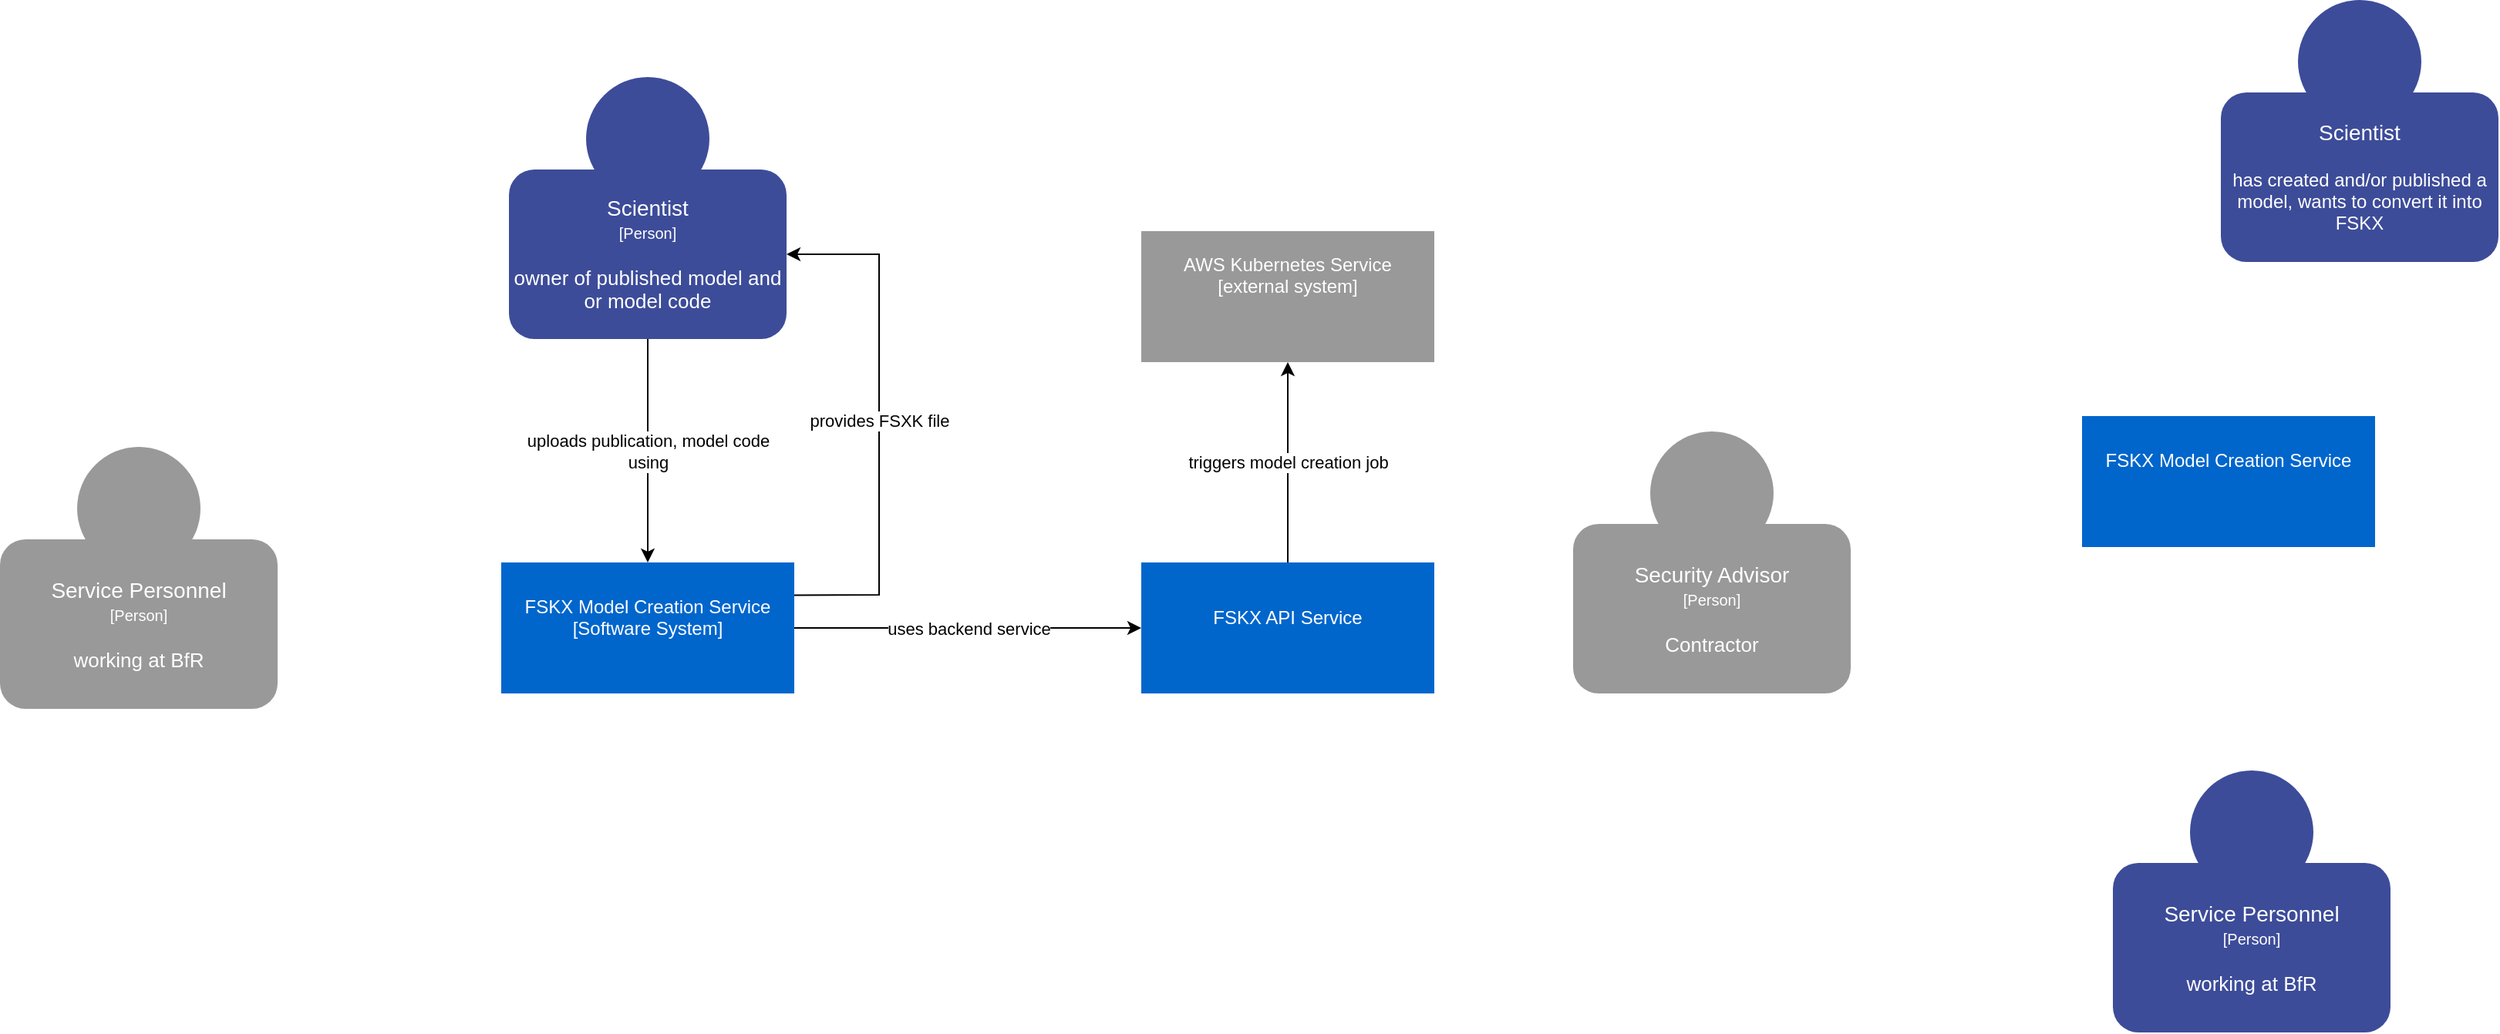 <mxfile version="24.6.3" type="github" pages="4">
  <diagram name="System Context" id="a2gW2ukG-RVeUHNg27eI">
    <mxGraphModel dx="2393" dy="679" grid="1" gridSize="10" guides="1" tooltips="1" connect="1" arrows="1" fold="1" page="1" pageScale="1" pageWidth="1100" pageHeight="850" math="0" shadow="0">
      <root>
        <mxCell id="0" />
        <mxCell id="1" parent="0" />
        <mxCell id="h4YwKP3WCVKz_5QJWk84-1" value="&lt;font color=&quot;#ffffff&quot;&gt;FSKX Model Creation Service&lt;/font&gt;&lt;div&gt;&lt;font color=&quot;#ffffff&quot;&gt;[Software System]&lt;/font&gt;&lt;/div&gt;&lt;div&gt;&lt;font color=&quot;#ffffff&quot;&gt;&lt;br&gt;&lt;/font&gt;&lt;/div&gt;" style="rounded=0;whiteSpace=wrap;html=1;strokeColor=none;fillColor=#0066CC;" vertex="1" parent="1">
          <mxGeometry x="105" y="405" width="190" height="85" as="geometry" />
        </mxCell>
        <mxCell id="h4YwKP3WCVKz_5QJWk84-3" value="" style="group" vertex="1" connectable="0" parent="1">
          <mxGeometry x="130" y="90" width="140" height="170" as="geometry" />
        </mxCell>
        <mxCell id="h4YwKP3WCVKz_5QJWk84-4" value="&lt;font color=&quot;#ffffff&quot;&gt;&lt;span style=&quot;font-size: 14px;&quot;&gt;Scientist&lt;/span&gt;&lt;/font&gt;&lt;div style=&quot;&quot;&gt;&lt;font style=&quot;font-size: 10px;&quot; color=&quot;#ffffff&quot;&gt;&lt;span style=&quot;&quot;&gt;[Person]&lt;br&gt;&lt;/span&gt;&lt;/font&gt;&lt;div style=&quot;&quot;&gt;&lt;font style=&quot;&quot; color=&quot;#ffffff&quot;&gt;&lt;br&gt;&lt;font style=&quot;font-size: 13px;&quot;&gt;owner of published model and or model code&lt;/font&gt;&lt;/font&gt;&lt;/div&gt;&lt;/div&gt;" style="rounded=1;whiteSpace=wrap;html=1;fillColor=#3D4C99;strokeColor=none;" vertex="1" parent="h4YwKP3WCVKz_5QJWk84-3">
          <mxGeometry x="-20" y="60" width="180" height="110" as="geometry" />
        </mxCell>
        <mxCell id="h4YwKP3WCVKz_5QJWk84-5" value="" style="ellipse;whiteSpace=wrap;html=1;aspect=fixed;fillColor=#3D4C99;strokeColor=none;" vertex="1" parent="h4YwKP3WCVKz_5QJWk84-3">
          <mxGeometry x="30" width="80" height="80" as="geometry" />
        </mxCell>
        <mxCell id="h4YwKP3WCVKz_5QJWk84-6" value="" style="group" vertex="1" connectable="0" parent="1">
          <mxGeometry x="1240" y="40" width="140" height="170" as="geometry" />
        </mxCell>
        <mxCell id="h4YwKP3WCVKz_5QJWk84-7" value="&lt;font color=&quot;#ffffff&quot;&gt;&lt;span style=&quot;font-size: 14px;&quot;&gt;Scientist&lt;/span&gt;&lt;/font&gt;&lt;br&gt;&lt;div&gt;&lt;font color=&quot;#ffffff&quot;&gt;&lt;br&gt;has created and/or published a model, wants to convert it into FSKX&lt;/font&gt;&lt;/div&gt;" style="rounded=1;whiteSpace=wrap;html=1;fillColor=#3D4C99;strokeColor=none;" vertex="1" parent="h4YwKP3WCVKz_5QJWk84-6">
          <mxGeometry x="-20" y="60" width="180" height="110" as="geometry" />
        </mxCell>
        <mxCell id="h4YwKP3WCVKz_5QJWk84-8" value="" style="ellipse;whiteSpace=wrap;html=1;aspect=fixed;fillColor=#3D4C99;strokeColor=none;" vertex="1" parent="h4YwKP3WCVKz_5QJWk84-6">
          <mxGeometry x="30" width="80" height="80" as="geometry" />
        </mxCell>
        <mxCell id="h4YwKP3WCVKz_5QJWk84-9" value="" style="endArrow=classic;html=1;rounded=0;exitX=0.5;exitY=1;exitDx=0;exitDy=0;entryX=0.5;entryY=0;entryDx=0;entryDy=0;" edge="1" parent="1" source="h4YwKP3WCVKz_5QJWk84-4" target="h4YwKP3WCVKz_5QJWk84-1">
          <mxGeometry relative="1" as="geometry">
            <mxPoint x="620" y="320" as="sourcePoint" />
            <mxPoint x="200" y="390" as="targetPoint" />
          </mxGeometry>
        </mxCell>
        <mxCell id="h4YwKP3WCVKz_5QJWk84-10" value="uploads publication, model code&lt;div&gt;using&lt;/div&gt;" style="edgeLabel;resizable=0;html=1;;align=center;verticalAlign=middle;" connectable="0" vertex="1" parent="h4YwKP3WCVKz_5QJWk84-9">
          <mxGeometry relative="1" as="geometry" />
        </mxCell>
        <mxCell id="h4YwKP3WCVKz_5QJWk84-14" value="" style="group;fillColor=default;" vertex="1" connectable="0" parent="1">
          <mxGeometry x="-200" y="330" width="140" height="170" as="geometry" />
        </mxCell>
        <mxCell id="h4YwKP3WCVKz_5QJWk84-15" value="&lt;font color=&quot;#ffffff&quot;&gt;&lt;span style=&quot;font-size: 14px;&quot;&gt;Service Personnel&lt;/span&gt;&lt;/font&gt;&lt;div style=&quot;&quot;&gt;&lt;font style=&quot;font-size: 10px;&quot; color=&quot;#ffffff&quot;&gt;&lt;span style=&quot;&quot;&gt;[Person]&lt;br&gt;&lt;/span&gt;&lt;/font&gt;&lt;div style=&quot;&quot;&gt;&lt;font style=&quot;&quot; color=&quot;#ffffff&quot;&gt;&lt;br&gt;&lt;font style=&quot;font-size: 13px;&quot;&gt;working at BfR&lt;/font&gt;&lt;/font&gt;&lt;/div&gt;&lt;/div&gt;" style="rounded=1;whiteSpace=wrap;html=1;fillColor=#999999;strokeColor=none;" vertex="1" parent="h4YwKP3WCVKz_5QJWk84-14">
          <mxGeometry x="-20" y="60" width="180" height="110" as="geometry" />
        </mxCell>
        <mxCell id="h4YwKP3WCVKz_5QJWk84-16" value="" style="ellipse;whiteSpace=wrap;html=1;aspect=fixed;fillColor=#999999;strokeColor=none;" vertex="1" parent="h4YwKP3WCVKz_5QJWk84-14">
          <mxGeometry x="30" width="80" height="80" as="geometry" />
        </mxCell>
        <mxCell id="h4YwKP3WCVKz_5QJWk84-17" value="" style="group;fillColor=default;" vertex="1" connectable="0" parent="1">
          <mxGeometry x="820" y="320" width="140" height="170" as="geometry" />
        </mxCell>
        <mxCell id="h4YwKP3WCVKz_5QJWk84-18" value="&lt;div style=&quot;&quot;&gt;&lt;font style=&quot;&quot; color=&quot;#ffffff&quot;&gt;&lt;span style=&quot;font-size: 14px;&quot;&gt;Security Advisor&lt;/span&gt;&lt;/font&gt;&lt;/div&gt;&lt;div style=&quot;&quot;&gt;&lt;font style=&quot;&quot; color=&quot;#ffffff&quot;&gt;&lt;span style=&quot;font-size: 10px;&quot;&gt;[Person]&lt;/span&gt;&lt;br&gt;&lt;/font&gt;&lt;div style=&quot;&quot;&gt;&lt;font style=&quot;&quot; color=&quot;#ffffff&quot;&gt;&lt;br&gt;&lt;font style=&quot;font-size: 13px;&quot;&gt;Contractor&lt;/font&gt;&lt;/font&gt;&lt;/div&gt;&lt;/div&gt;" style="rounded=1;whiteSpace=wrap;html=1;fillColor=#999999;strokeColor=none;" vertex="1" parent="h4YwKP3WCVKz_5QJWk84-17">
          <mxGeometry x="-20" y="60" width="180" height="110" as="geometry" />
        </mxCell>
        <mxCell id="h4YwKP3WCVKz_5QJWk84-19" value="" style="ellipse;whiteSpace=wrap;html=1;aspect=fixed;fillColor=#999999;strokeColor=none;" vertex="1" parent="h4YwKP3WCVKz_5QJWk84-17">
          <mxGeometry x="30" width="80" height="80" as="geometry" />
        </mxCell>
        <mxCell id="h4YwKP3WCVKz_5QJWk84-20" value="" style="group;fillColor=default;" vertex="1" connectable="0" parent="1">
          <mxGeometry x="1170" y="540" width="140" height="170" as="geometry" />
        </mxCell>
        <mxCell id="h4YwKP3WCVKz_5QJWk84-21" value="&lt;font color=&quot;#ffffff&quot;&gt;&lt;span style=&quot;font-size: 14px;&quot;&gt;Service Personnel&lt;/span&gt;&lt;/font&gt;&lt;div style=&quot;&quot;&gt;&lt;font style=&quot;font-size: 10px;&quot; color=&quot;#ffffff&quot;&gt;&lt;span style=&quot;&quot;&gt;[Person]&lt;br&gt;&lt;/span&gt;&lt;/font&gt;&lt;div style=&quot;&quot;&gt;&lt;font style=&quot;&quot; color=&quot;#ffffff&quot;&gt;&lt;br&gt;&lt;font style=&quot;font-size: 13px;&quot;&gt;working at BfR&lt;/font&gt;&lt;/font&gt;&lt;/div&gt;&lt;/div&gt;" style="rounded=1;whiteSpace=wrap;html=1;fillColor=#3D4C99;strokeColor=none;" vertex="1" parent="h4YwKP3WCVKz_5QJWk84-20">
          <mxGeometry x="-20" y="60" width="180" height="110" as="geometry" />
        </mxCell>
        <mxCell id="h4YwKP3WCVKz_5QJWk84-22" value="" style="ellipse;whiteSpace=wrap;html=1;aspect=fixed;fillColor=#3D4C99;strokeColor=none;" vertex="1" parent="h4YwKP3WCVKz_5QJWk84-20">
          <mxGeometry x="30" width="80" height="80" as="geometry" />
        </mxCell>
        <mxCell id="h4YwKP3WCVKz_5QJWk84-23" value="&lt;font color=&quot;#ffffff&quot;&gt;FSKX Model Creation Service&lt;/font&gt;&lt;div&gt;&lt;font color=&quot;#ffffff&quot;&gt;&lt;br&gt;&lt;/font&gt;&lt;/div&gt;&lt;div&gt;&lt;font color=&quot;#ffffff&quot;&gt;&lt;br&gt;&lt;/font&gt;&lt;/div&gt;" style="rounded=0;whiteSpace=wrap;html=1;strokeColor=none;fillColor=#0066CC;" vertex="1" parent="1">
          <mxGeometry x="1130" y="310" width="190" height="85" as="geometry" />
        </mxCell>
        <mxCell id="h4YwKP3WCVKz_5QJWk84-24" value="&lt;div&gt;&lt;font color=&quot;#ffffff&quot;&gt;AWS Kubernetes Service&lt;/font&gt;&lt;/div&gt;&lt;div&gt;&lt;font color=&quot;#ffffff&quot;&gt;[external system]&lt;/font&gt;&lt;/div&gt;&lt;div&gt;&lt;font color=&quot;#ffffff&quot;&gt;&lt;br&gt;&lt;/font&gt;&lt;/div&gt;&lt;div&gt;&lt;br&gt;&lt;/div&gt;" style="rounded=0;whiteSpace=wrap;html=1;strokeColor=none;fillColor=#999999;" vertex="1" parent="1">
          <mxGeometry x="520" y="190" width="190" height="85" as="geometry" />
        </mxCell>
        <mxCell id="h4YwKP3WCVKz_5QJWk84-25" value="&lt;div&gt;&lt;font color=&quot;#ffffff&quot;&gt;FSKX API Service&lt;/font&gt;&lt;/div&gt;&lt;div&gt;&lt;font color=&quot;#ffffff&quot;&gt;&lt;br&gt;&lt;/font&gt;&lt;/div&gt;" style="rounded=0;whiteSpace=wrap;html=1;strokeColor=none;fillColor=#0066CC;" vertex="1" parent="1">
          <mxGeometry x="520" y="405" width="190" height="85" as="geometry" />
        </mxCell>
        <mxCell id="h4YwKP3WCVKz_5QJWk84-26" value="" style="endArrow=classic;html=1;rounded=0;exitX=1;exitY=0.5;exitDx=0;exitDy=0;entryX=0;entryY=0.5;entryDx=0;entryDy=0;" edge="1" parent="1" source="h4YwKP3WCVKz_5QJWk84-1" target="h4YwKP3WCVKz_5QJWk84-25">
          <mxGeometry relative="1" as="geometry">
            <mxPoint x="210" y="270" as="sourcePoint" />
            <mxPoint x="210" y="420" as="targetPoint" />
          </mxGeometry>
        </mxCell>
        <mxCell id="h4YwKP3WCVKz_5QJWk84-27" value="uses backend service" style="edgeLabel;resizable=0;html=1;;align=center;verticalAlign=middle;" connectable="0" vertex="1" parent="h4YwKP3WCVKz_5QJWk84-26">
          <mxGeometry relative="1" as="geometry" />
        </mxCell>
        <mxCell id="h4YwKP3WCVKz_5QJWk84-31" value="" style="endArrow=classic;html=1;rounded=0;exitX=0.5;exitY=0;exitDx=0;exitDy=0;entryX=0.5;entryY=1;entryDx=0;entryDy=0;" edge="1" parent="1" source="h4YwKP3WCVKz_5QJWk84-25" target="h4YwKP3WCVKz_5QJWk84-24">
          <mxGeometry relative="1" as="geometry">
            <mxPoint x="305" y="463" as="sourcePoint" />
            <mxPoint x="530" y="463" as="targetPoint" />
          </mxGeometry>
        </mxCell>
        <mxCell id="h4YwKP3WCVKz_5QJWk84-32" value="triggers model creation job" style="edgeLabel;resizable=0;html=1;;align=center;verticalAlign=middle;" connectable="0" vertex="1" parent="h4YwKP3WCVKz_5QJWk84-31">
          <mxGeometry relative="1" as="geometry" />
        </mxCell>
        <mxCell id="h4YwKP3WCVKz_5QJWk84-33" value="" style="endArrow=classic;html=1;rounded=0;entryX=1;entryY=0.5;entryDx=0;entryDy=0;exitX=1;exitY=0.25;exitDx=0;exitDy=0;" edge="1" parent="1" source="h4YwKP3WCVKz_5QJWk84-1" target="h4YwKP3WCVKz_5QJWk84-4">
          <mxGeometry relative="1" as="geometry">
            <mxPoint x="300" y="430" as="sourcePoint" />
            <mxPoint x="315" y="210" as="targetPoint" />
            <Array as="points">
              <mxPoint x="350" y="426" />
              <mxPoint x="350" y="205" />
            </Array>
          </mxGeometry>
        </mxCell>
        <mxCell id="h4YwKP3WCVKz_5QJWk84-34" value="provides FSXK file" style="edgeLabel;resizable=0;html=1;;align=center;verticalAlign=middle;" connectable="0" vertex="1" parent="h4YwKP3WCVKz_5QJWk84-33">
          <mxGeometry relative="1" as="geometry" />
        </mxCell>
      </root>
    </mxGraphModel>
  </diagram>
  <diagram id="vMZNAIsnmDH3cPV2xLdA" name="Container diagram">
    <mxGraphModel dx="2651" dy="815" grid="1" gridSize="10" guides="1" tooltips="1" connect="1" arrows="1" fold="1" page="1" pageScale="1" pageWidth="1100" pageHeight="850" math="0" shadow="0">
      <root>
        <mxCell id="0" />
        <mxCell id="1" parent="0" />
        <mxCell id="cR7ftdfKmcCI9DrmznUu-2" value="" style="group" parent="1" vertex="1" connectable="0">
          <mxGeometry x="-630" y="450" width="140" height="170" as="geometry" />
        </mxCell>
        <mxCell id="cR7ftdfKmcCI9DrmznUu-3" value="&lt;font color=&quot;#ffffff&quot;&gt;&lt;span style=&quot;font-size: 14px;&quot;&gt;Scientist&lt;/span&gt;&lt;/font&gt;&lt;div style=&quot;&quot;&gt;&lt;font style=&quot;font-size: 10px;&quot; color=&quot;#ffffff&quot;&gt;&lt;span style=&quot;&quot;&gt;[Person]&lt;br&gt;&lt;/span&gt;&lt;/font&gt;&lt;div style=&quot;&quot;&gt;&lt;font style=&quot;&quot; color=&quot;#ffffff&quot;&gt;&lt;br&gt;&lt;font style=&quot;font-size: 13px;&quot;&gt;owner of published model and or model code&lt;/font&gt;&lt;/font&gt;&lt;/div&gt;&lt;/div&gt;" style="rounded=1;whiteSpace=wrap;html=1;fillColor=#3D4C99;strokeColor=none;" parent="cR7ftdfKmcCI9DrmznUu-2" vertex="1">
          <mxGeometry x="-20" y="60" width="180" height="110" as="geometry" />
        </mxCell>
        <mxCell id="cR7ftdfKmcCI9DrmznUu-4" value="" style="ellipse;whiteSpace=wrap;html=1;aspect=fixed;fillColor=#3D4C99;strokeColor=none;" parent="cR7ftdfKmcCI9DrmznUu-2" vertex="1">
          <mxGeometry x="30" width="80" height="80" as="geometry" />
        </mxCell>
        <mxCell id="s6fYl55m7eJmiOqbKLA9-4" style="edgeStyle=orthogonalEdgeStyle;rounded=0;orthogonalLoop=1;jettySize=auto;html=1;exitX=0.5;exitY=1;exitDx=0;exitDy=0;" parent="cR7ftdfKmcCI9DrmznUu-2" source="cR7ftdfKmcCI9DrmznUu-4" target="cR7ftdfKmcCI9DrmznUu-4" edge="1">
          <mxGeometry relative="1" as="geometry" />
        </mxCell>
        <mxCell id="cR7ftdfKmcCI9DrmznUu-5" value="" style="group" parent="1" vertex="1" connectable="0">
          <mxGeometry x="1240" y="40" width="140" height="170" as="geometry" />
        </mxCell>
        <mxCell id="cR7ftdfKmcCI9DrmznUu-6" value="&lt;font color=&quot;#ffffff&quot;&gt;&lt;span style=&quot;font-size: 14px;&quot;&gt;Scientist&lt;/span&gt;&lt;/font&gt;&lt;br&gt;&lt;div&gt;&lt;font color=&quot;#ffffff&quot;&gt;&lt;br&gt;has created and/or published a model, wants to convert it into FSKX&lt;/font&gt;&lt;/div&gt;" style="rounded=1;whiteSpace=wrap;html=1;fillColor=#3D4C99;strokeColor=none;" parent="cR7ftdfKmcCI9DrmznUu-5" vertex="1">
          <mxGeometry x="-20" y="60" width="180" height="110" as="geometry" />
        </mxCell>
        <mxCell id="cR7ftdfKmcCI9DrmznUu-7" value="" style="ellipse;whiteSpace=wrap;html=1;aspect=fixed;fillColor=#3D4C99;strokeColor=none;" parent="cR7ftdfKmcCI9DrmznUu-5" vertex="1">
          <mxGeometry x="30" width="80" height="80" as="geometry" />
        </mxCell>
        <mxCell id="cR7ftdfKmcCI9DrmznUu-8" value="" style="endArrow=classic;html=1;rounded=0;exitX=0.5;exitY=1;exitDx=0;exitDy=0;entryX=0;entryY=0.75;entryDx=0;entryDy=0;" parent="1" source="cR7ftdfKmcCI9DrmznUu-3" target="cR7ftdfKmcCI9DrmznUu-1" edge="1">
          <mxGeometry relative="1" as="geometry">
            <mxPoint x="620" y="320" as="sourcePoint" />
            <mxPoint x="200" y="390" as="targetPoint" />
          </mxGeometry>
        </mxCell>
        <mxCell id="cR7ftdfKmcCI9DrmznUu-9" value="uploads publication, model code&lt;div&gt;using&lt;/div&gt;" style="edgeLabel;resizable=0;html=1;;align=center;verticalAlign=middle;" parent="cR7ftdfKmcCI9DrmznUu-8" connectable="0" vertex="1">
          <mxGeometry relative="1" as="geometry" />
        </mxCell>
        <mxCell id="cR7ftdfKmcCI9DrmznUu-10" value="" style="group;fillColor=default;" parent="1" vertex="1" connectable="0">
          <mxGeometry x="880" y="110" width="140" height="170" as="geometry" />
        </mxCell>
        <mxCell id="cR7ftdfKmcCI9DrmznUu-11" value="&lt;font color=&quot;#ffffff&quot;&gt;&lt;span style=&quot;font-size: 14px;&quot;&gt;Service Personnel&lt;/span&gt;&lt;/font&gt;&lt;div style=&quot;&quot;&gt;&lt;font style=&quot;font-size: 10px;&quot; color=&quot;#ffffff&quot;&gt;&lt;span style=&quot;&quot;&gt;[Person]&lt;br&gt;&lt;/span&gt;&lt;/font&gt;&lt;div style=&quot;&quot;&gt;&lt;font style=&quot;&quot; color=&quot;#ffffff&quot;&gt;&lt;br&gt;&lt;font style=&quot;font-size: 13px;&quot;&gt;working at BfR&lt;/font&gt;&lt;/font&gt;&lt;/div&gt;&lt;/div&gt;" style="rounded=1;whiteSpace=wrap;html=1;fillColor=#999999;strokeColor=none;" parent="cR7ftdfKmcCI9DrmznUu-10" vertex="1">
          <mxGeometry x="-20" y="60" width="180" height="110" as="geometry" />
        </mxCell>
        <mxCell id="cR7ftdfKmcCI9DrmznUu-12" value="" style="ellipse;whiteSpace=wrap;html=1;aspect=fixed;fillColor=#999999;strokeColor=none;" parent="cR7ftdfKmcCI9DrmznUu-10" vertex="1">
          <mxGeometry x="30" width="80" height="80" as="geometry" />
        </mxCell>
        <mxCell id="cR7ftdfKmcCI9DrmznUu-13" value="" style="group;fillColor=default;" parent="1" vertex="1" connectable="0">
          <mxGeometry x="1350" y="850" width="140" height="170" as="geometry" />
        </mxCell>
        <mxCell id="cR7ftdfKmcCI9DrmznUu-14" value="&lt;div style=&quot;&quot;&gt;&lt;font style=&quot;&quot; color=&quot;#ffffff&quot;&gt;&lt;span style=&quot;font-size: 14px;&quot;&gt;Security Advisor&lt;/span&gt;&lt;/font&gt;&lt;/div&gt;&lt;div style=&quot;&quot;&gt;&lt;font style=&quot;&quot; color=&quot;#ffffff&quot;&gt;&lt;span style=&quot;font-size: 10px;&quot;&gt;[Person]&lt;/span&gt;&lt;br&gt;&lt;/font&gt;&lt;div style=&quot;&quot;&gt;&lt;font style=&quot;&quot; color=&quot;#ffffff&quot;&gt;&lt;br&gt;&lt;font style=&quot;font-size: 13px;&quot;&gt;Contractor&lt;/font&gt;&lt;/font&gt;&lt;/div&gt;&lt;/div&gt;" style="rounded=1;whiteSpace=wrap;html=1;fillColor=#999999;strokeColor=none;" parent="cR7ftdfKmcCI9DrmznUu-13" vertex="1">
          <mxGeometry x="-20" y="60" width="180" height="110" as="geometry" />
        </mxCell>
        <mxCell id="cR7ftdfKmcCI9DrmznUu-15" value="" style="ellipse;whiteSpace=wrap;html=1;aspect=fixed;fillColor=#999999;strokeColor=none;" parent="cR7ftdfKmcCI9DrmznUu-13" vertex="1">
          <mxGeometry x="30" width="80" height="80" as="geometry" />
        </mxCell>
        <mxCell id="cR7ftdfKmcCI9DrmznUu-16" value="" style="group;fillColor=default;" parent="1" vertex="1" connectable="0">
          <mxGeometry x="1350" y="610" width="140" height="170" as="geometry" />
        </mxCell>
        <mxCell id="cR7ftdfKmcCI9DrmznUu-17" value="&lt;font color=&quot;#ffffff&quot;&gt;&lt;span style=&quot;font-size: 14px;&quot;&gt;Service Personnel&lt;/span&gt;&lt;/font&gt;&lt;div style=&quot;&quot;&gt;&lt;font style=&quot;font-size: 10px;&quot; color=&quot;#ffffff&quot;&gt;&lt;span style=&quot;&quot;&gt;[Person]&lt;br&gt;&lt;/span&gt;&lt;/font&gt;&lt;div style=&quot;&quot;&gt;&lt;font style=&quot;&quot; color=&quot;#ffffff&quot;&gt;&lt;br&gt;&lt;font style=&quot;font-size: 13px;&quot;&gt;working at BfR&lt;/font&gt;&lt;/font&gt;&lt;/div&gt;&lt;/div&gt;" style="rounded=1;whiteSpace=wrap;html=1;fillColor=#3D4C99;strokeColor=none;" parent="cR7ftdfKmcCI9DrmznUu-16" vertex="1">
          <mxGeometry x="-20" y="60" width="180" height="110" as="geometry" />
        </mxCell>
        <mxCell id="cR7ftdfKmcCI9DrmznUu-18" value="" style="ellipse;whiteSpace=wrap;html=1;aspect=fixed;fillColor=#3D4C99;strokeColor=none;" parent="cR7ftdfKmcCI9DrmznUu-16" vertex="1">
          <mxGeometry x="30" width="80" height="80" as="geometry" />
        </mxCell>
        <mxCell id="cR7ftdfKmcCI9DrmznUu-19" value="&lt;font color=&quot;#ffffff&quot;&gt;FSKX Model Creation Service&lt;/font&gt;&lt;div&gt;&lt;font color=&quot;#ffffff&quot;&gt;&lt;br&gt;&lt;/font&gt;&lt;/div&gt;&lt;div&gt;&lt;font color=&quot;#ffffff&quot;&gt;&lt;br&gt;&lt;/font&gt;&lt;/div&gt;" style="rounded=0;whiteSpace=wrap;html=1;strokeColor=none;fillColor=#0066CC;" parent="1" vertex="1">
          <mxGeometry x="1325" y="330" width="190" height="85" as="geometry" />
        </mxCell>
        <mxCell id="cR7ftdfKmcCI9DrmznUu-20" value="&lt;div&gt;&lt;font color=&quot;#ffffff&quot;&gt;AWS Kubernetes Service&lt;/font&gt;&lt;/div&gt;&lt;div&gt;&lt;font color=&quot;#ffffff&quot;&gt;[external system]&lt;/font&gt;&lt;/div&gt;&lt;div&gt;&lt;font color=&quot;#ffffff&quot;&gt;&lt;br&gt;&lt;/font&gt;&lt;/div&gt;&lt;div&gt;&lt;br&gt;&lt;/div&gt;" style="rounded=0;whiteSpace=wrap;html=1;strokeColor=none;fillColor=#999999;" parent="1" vertex="1">
          <mxGeometry x="140" y="940" width="190" height="85" as="geometry" />
        </mxCell>
        <mxCell id="cR7ftdfKmcCI9DrmznUu-28" value="FSKX Model Creation Service&lt;div&gt;[Software System]&lt;/div&gt;" style="swimlane;whiteSpace=wrap;html=1;startSize=30;dashed=1;dashPattern=8 8;" parent="1" vertex="1">
          <mxGeometry x="-160" y="350" width="1450" height="550" as="geometry" />
        </mxCell>
        <mxCell id="cR7ftdfKmcCI9DrmznUu-1" value="&lt;font color=&quot;#ffffff&quot;&gt;FSKX Model Creation Project&lt;/font&gt;&lt;div style=&quot;&quot;&gt;&lt;font style=&quot;font-size: 10px;&quot; color=&quot;#ffffff&quot;&gt;[Container: FLASK and Django]&lt;/font&gt;&lt;/div&gt;&lt;div style=&quot;font-size: 11px;&quot;&gt;&lt;font style=&quot;font-size: 11px;&quot; color=&quot;#ffffff&quot;&gt;&lt;br&gt;&lt;/font&gt;&lt;/div&gt;&lt;div&gt;&lt;font color=&quot;#ffffff&quot;&gt;delivers the apps, handles events between them, accesses databases, provides API&#39;s&lt;/font&gt;&lt;/div&gt;&lt;div&gt;&lt;font color=&quot;#ffffff&quot;&gt;&lt;br&gt;&lt;/font&gt;&lt;/div&gt;" style="rounded=0;whiteSpace=wrap;html=1;strokeColor=none;fillColor=#0066CC;" parent="cR7ftdfKmcCI9DrmznUu-28" vertex="1">
          <mxGeometry x="20" y="70" width="220" height="115" as="geometry" />
        </mxCell>
        <mxCell id="cR7ftdfKmcCI9DrmznUu-21" value="&lt;div&gt;&lt;font color=&quot;#ffffff&quot;&gt;Metadata Extraction&lt;/font&gt;&lt;div&gt;&lt;font style=&quot;font-size: 10px;&quot; color=&quot;#ffffff&quot;&gt;[Container: JavaScript and Next.js]&lt;/font&gt;&lt;/div&gt;&lt;div style=&quot;font-size: 11px;&quot;&gt;&lt;font color=&quot;#ffffff&quot;&gt;&lt;br&gt;&lt;/font&gt;&lt;/div&gt;&lt;div&gt;&lt;font color=&quot;#ffffff&quot;&gt;provides UI to upload publication and download Metadata.json&lt;/font&gt;&lt;/div&gt;&lt;/div&gt;" style="rounded=0;whiteSpace=wrap;html=1;strokeColor=none;fillColor=#0066CC;" parent="cR7ftdfKmcCI9DrmznUu-28" vertex="1">
          <mxGeometry x="350" y="72.5" width="220" height="110" as="geometry" />
        </mxCell>
        <mxCell id="s6fYl55m7eJmiOqbKLA9-3" value="&lt;div&gt;&lt;font color=&quot;#ffffff&quot;&gt;FSKX API Service&lt;/font&gt;&lt;div&gt;&lt;font style=&quot;font-size: 10px;&quot; color=&quot;#ffffff&quot;&gt;[Container: FLASK and Django]&lt;/font&gt;&lt;/div&gt;&lt;div style=&quot;font-size: 11px;&quot;&gt;&lt;font color=&quot;#ffffff&quot;&gt;&lt;br&gt;&lt;/font&gt;&lt;/div&gt;&lt;div&gt;&lt;font color=&quot;#ffffff&quot;&gt;provides UI to upload publication and download Metadata.json&lt;/font&gt;&lt;/div&gt;&lt;/div&gt;" style="rounded=0;whiteSpace=wrap;html=1;strokeColor=none;fillColor=#0066CC;" parent="cR7ftdfKmcCI9DrmznUu-28" vertex="1">
          <mxGeometry x="20" y="350" width="220" height="110" as="geometry" />
        </mxCell>
        <mxCell id="s6fYl55m7eJmiOqbKLA9-19" value="&lt;div&gt;&lt;div&gt;&lt;font style=&quot;&quot; color=&quot;#ffffff&quot;&gt;Metadata Editing Tool&lt;/font&gt;&lt;/div&gt;&lt;div&gt;&lt;font style=&quot;font-size: 10px;&quot; color=&quot;#ffffff&quot;&gt;[Container: JavaScript and Next.js]&lt;/font&gt;&lt;/div&gt;&lt;div style=&quot;font-size: 11px;&quot;&gt;&lt;font color=&quot;#ffffff&quot;&gt;&lt;br&gt;&lt;/font&gt;&lt;/div&gt;&lt;div&gt;&lt;font color=&quot;#ffffff&quot;&gt;provides UI edit Metadata.json&lt;/font&gt;&lt;/div&gt;&lt;/div&gt;" style="rounded=0;whiteSpace=wrap;html=1;strokeColor=none;fillColor=#0066CC;" parent="cR7ftdfKmcCI9DrmznUu-28" vertex="1">
          <mxGeometry x="650" y="72.5" width="220" height="110" as="geometry" />
        </mxCell>
        <mxCell id="s6fYl55m7eJmiOqbKLA9-20" value="&lt;div&gt;&lt;span style=&quot;color: rgb(255, 255, 255); background-color: initial;&quot;&gt;Model Code to FSKX&lt;/span&gt;&lt;/div&gt;&lt;div&gt;&lt;span style=&quot;font-size: 10px; color: rgb(255, 255, 255); background-color: initial;&quot;&gt;[Container: JavaScript and Next.js]&lt;/span&gt;&lt;br&gt;&lt;/div&gt;&lt;div style=&quot;font-size: 11px;&quot;&gt;&lt;font color=&quot;#ffffff&quot;&gt;&lt;br&gt;&lt;/font&gt;&lt;/div&gt;&lt;div&gt;&lt;font color=&quot;#ffffff&quot;&gt;provides UI to transform model code to match FSKX specifications&lt;br&gt;&lt;/font&gt;&lt;/div&gt;" style="rounded=0;whiteSpace=wrap;html=1;strokeColor=none;fillColor=#0066CC;" parent="cR7ftdfKmcCI9DrmznUu-28" vertex="1">
          <mxGeometry x="940" y="75" width="220" height="110" as="geometry" />
        </mxCell>
        <mxCell id="s6fYl55m7eJmiOqbKLA9-21" value="&lt;div&gt;&lt;span style=&quot;background-color: initial; color: rgb(255, 255, 255);&quot;&gt;FSKX Creation Tool&lt;/span&gt;&lt;/div&gt;&lt;div&gt;&lt;span style=&quot;background-color: initial; color: rgb(255, 255, 255); font-size: 10px;&quot;&gt;[Container: JavaScript and Next.js]&lt;/span&gt;&lt;br&gt;&lt;/div&gt;&lt;div style=&quot;font-size: 11px;&quot;&gt;&lt;font color=&quot;#ffffff&quot;&gt;&lt;br&gt;&lt;/font&gt;&lt;/div&gt;&lt;div&gt;&lt;font color=&quot;#ffffff&quot;&gt;provides UI to upload model files and download created FSKX file&lt;br&gt;&lt;/font&gt;&lt;/div&gt;" style="rounded=0;whiteSpace=wrap;html=1;strokeColor=none;fillColor=#0066CC;" parent="cR7ftdfKmcCI9DrmznUu-28" vertex="1">
          <mxGeometry x="1220" y="75" width="220" height="110" as="geometry" />
        </mxCell>
        <mxCell id="s6fYl55m7eJmiOqbKLA9-1" value="&lt;font style=&quot;font-size: 18px;&quot;&gt;&lt;b&gt;Container diagram for FSKX Model Creation Service&lt;/b&gt;&lt;/font&gt;" style="text;html=1;align=center;verticalAlign=middle;whiteSpace=wrap;rounded=0;" parent="1" vertex="1">
          <mxGeometry x="-290" y="250" width="450" height="60" as="geometry" />
        </mxCell>
      </root>
    </mxGraphModel>
  </diagram>
  <diagram id="3n_QLF1dL7qld2mrKDZA" name="Component Diagram">
    <mxGraphModel dx="517" dy="272" grid="1" gridSize="10" guides="1" tooltips="1" connect="1" arrows="1" fold="1" page="1" pageScale="1" pageWidth="1100" pageHeight="850" math="0" shadow="0">
      <root>
        <mxCell id="0" />
        <mxCell id="1" parent="0" />
      </root>
    </mxGraphModel>
  </diagram>
  <diagram id="a5OrULHSiFGZisLOdQ5g" name="deployment">
    <mxGraphModel dx="2651" dy="815" grid="1" gridSize="10" guides="1" tooltips="1" connect="1" arrows="1" fold="1" page="1" pageScale="1" pageWidth="1100" pageHeight="850" math="0" shadow="0">
      <root>
        <mxCell id="0" />
        <mxCell id="1" parent="0" />
        <mxCell id="6GCV4M5W2NcdxFyNSi8O-1" value="" style="group" vertex="1" connectable="0" parent="1">
          <mxGeometry x="-510" y="240" width="140" height="170" as="geometry" />
        </mxCell>
        <mxCell id="6GCV4M5W2NcdxFyNSi8O-2" value="&lt;font color=&quot;#ffffff&quot;&gt;&lt;span style=&quot;font-size: 14px;&quot;&gt;Developer&lt;/span&gt;&lt;/font&gt;&lt;div style=&quot;&quot;&gt;&lt;font style=&quot;font-size: 10px;&quot; color=&quot;#ffffff&quot;&gt;&lt;span style=&quot;&quot;&gt;[Person]&lt;br&gt;&lt;/span&gt;&lt;/font&gt;&lt;div style=&quot;&quot;&gt;&lt;font style=&quot;&quot; color=&quot;#ffffff&quot;&gt;&lt;br&gt;&lt;span style=&quot;font-size: 13px;&quot;&gt;anyone who has write access to github and contributes code&lt;/span&gt;&lt;/font&gt;&lt;/div&gt;&lt;/div&gt;" style="rounded=1;whiteSpace=wrap;html=1;fillColor=#3D4C99;strokeColor=none;" vertex="1" parent="6GCV4M5W2NcdxFyNSi8O-1">
          <mxGeometry x="-20" y="60" width="180" height="110" as="geometry" />
        </mxCell>
        <mxCell id="6GCV4M5W2NcdxFyNSi8O-3" value="" style="ellipse;whiteSpace=wrap;html=1;aspect=fixed;fillColor=#3D4C99;strokeColor=none;" vertex="1" parent="6GCV4M5W2NcdxFyNSi8O-1">
          <mxGeometry x="30" width="80" height="80" as="geometry" />
        </mxCell>
        <mxCell id="6GCV4M5W2NcdxFyNSi8O-4" style="edgeStyle=orthogonalEdgeStyle;rounded=0;orthogonalLoop=1;jettySize=auto;html=1;exitX=0.5;exitY=1;exitDx=0;exitDy=0;" edge="1" parent="6GCV4M5W2NcdxFyNSi8O-1" source="6GCV4M5W2NcdxFyNSi8O-3" target="6GCV4M5W2NcdxFyNSi8O-3">
          <mxGeometry relative="1" as="geometry" />
        </mxCell>
        <mxCell id="6GCV4M5W2NcdxFyNSi8O-5" value="&lt;div&gt;&lt;font color=&quot;#ffffff&quot;&gt;AWS Kubernetes Service&lt;/font&gt;&lt;/div&gt;&lt;div&gt;&lt;font color=&quot;#ffffff&quot;&gt;[external system]&lt;/font&gt;&lt;/div&gt;&lt;div&gt;&lt;font color=&quot;#ffffff&quot;&gt;&lt;br&gt;&lt;/font&gt;&lt;/div&gt;&lt;div&gt;&lt;br&gt;&lt;/div&gt;" style="rounded=0;whiteSpace=wrap;html=1;strokeColor=none;fillColor=#999999;" vertex="1" parent="1">
          <mxGeometry x="550" y="540" width="190" height="85" as="geometry" />
        </mxCell>
        <mxCell id="6GCV4M5W2NcdxFyNSi8O-7" value="&lt;div&gt;&lt;font color=&quot;#ffffff&quot;&gt;GitHub&lt;/font&gt;&lt;/div&gt;&lt;div&gt;&lt;font color=&quot;#ffffff&quot;&gt;[external system]&lt;/font&gt;&lt;/div&gt;&lt;div&gt;&lt;font color=&quot;#ffffff&quot;&gt;&lt;br&gt;&lt;/font&gt;&lt;/div&gt;&lt;div&gt;&lt;font color=&quot;#ffffff&quot;&gt;code repository&lt;/font&gt;&lt;/div&gt;&lt;div&gt;&lt;br&gt;&lt;/div&gt;" style="rounded=0;whiteSpace=wrap;html=1;strokeColor=none;fillColor=#999999;" vertex="1" parent="1">
          <mxGeometry x="-160" y="310" width="190" height="85" as="geometry" />
        </mxCell>
        <mxCell id="6GCV4M5W2NcdxFyNSi8O-8" value="&lt;div&gt;&lt;font color=&quot;#ffffff&quot;&gt;GitHub Actions&lt;/font&gt;&lt;/div&gt;&lt;div&gt;&lt;font color=&quot;#ffffff&quot;&gt;[external system]&lt;/font&gt;&lt;/div&gt;&lt;div&gt;&lt;font color=&quot;#ffffff&quot;&gt;&lt;br&gt;&lt;/font&gt;&lt;/div&gt;&lt;div&gt;&lt;font color=&quot;#ffffff&quot;&gt;CI/CD system, builds artefacts, pushes to AWS ECR&lt;/font&gt;&lt;/div&gt;&lt;div&gt;&lt;br&gt;&lt;/div&gt;" style="rounded=0;whiteSpace=wrap;html=1;strokeColor=none;fillColor=#999999;" vertex="1" parent="1">
          <mxGeometry x="150" y="310" width="190" height="85" as="geometry" />
        </mxCell>
        <mxCell id="6GCV4M5W2NcdxFyNSi8O-9" value="&lt;div&gt;&lt;font color=&quot;#ffffff&quot;&gt;GitHub Security&lt;/font&gt;&lt;/div&gt;&lt;div&gt;&lt;font color=&quot;#ffffff&quot;&gt;[external system]&lt;/font&gt;&lt;/div&gt;&lt;div&gt;&lt;font color=&quot;#ffffff&quot;&gt;&lt;br&gt;&lt;/font&gt;&lt;/div&gt;&lt;div&gt;&lt;font color=&quot;#ffffff&quot;&gt;AI powered vulnerability scan&lt;/font&gt;&lt;/div&gt;&lt;div&gt;&lt;br&gt;&lt;/div&gt;" style="rounded=0;whiteSpace=wrap;html=1;strokeColor=none;fillColor=#999999;" vertex="1" parent="1">
          <mxGeometry x="150" y="500" width="190" height="85" as="geometry" />
        </mxCell>
        <mxCell id="6GCV4M5W2NcdxFyNSi8O-10" value="&lt;div&gt;&lt;span style=&quot;color: rgb(255, 255, 255); background-color: initial;&quot;&gt;Sonatype&lt;/span&gt;&lt;/div&gt;&lt;div&gt;&lt;span style=&quot;color: rgb(255, 255, 255); background-color: initial;&quot;&gt;[external system]&lt;/span&gt;&lt;br&gt;&lt;/div&gt;&lt;div&gt;&lt;font color=&quot;#ffffff&quot;&gt;&lt;br&gt;&lt;/font&gt;&lt;/div&gt;&lt;div&gt;&lt;font color=&quot;#ffffff&quot;&gt;CI/CD system, builds artefacts, pushes to AWS ECR&lt;/font&gt;&lt;/div&gt;&lt;div&gt;&lt;br&gt;&lt;/div&gt;" style="rounded=0;whiteSpace=wrap;html=1;strokeColor=none;fillColor=#999999;" vertex="1" parent="1">
          <mxGeometry x="150" y="100" width="190" height="85" as="geometry" />
        </mxCell>
        <mxCell id="6GCV4M5W2NcdxFyNSi8O-11" value="&lt;div&gt;&lt;font color=&quot;#ffffff&quot;&gt;AWS ECR&lt;/font&gt;&lt;/div&gt;&lt;div&gt;&lt;font color=&quot;#ffffff&quot;&gt;[external system]&lt;/font&gt;&lt;/div&gt;&lt;div&gt;&lt;font color=&quot;#ffffff&quot;&gt;&lt;br&gt;&lt;/font&gt;&lt;/div&gt;&lt;div&gt;&lt;font color=&quot;#ffffff&quot;&gt;Container Repository&lt;/font&gt;&lt;/div&gt;&lt;div&gt;&lt;br&gt;&lt;/div&gt;" style="rounded=0;whiteSpace=wrap;html=1;strokeColor=none;fillColor=#999999;" vertex="1" parent="1">
          <mxGeometry x="550" y="310" width="190" height="85" as="geometry" />
        </mxCell>
        <mxCell id="6GCV4M5W2NcdxFyNSi8O-12" value="" style="endArrow=classic;html=1;rounded=0;entryX=0.5;entryY=1;entryDx=0;entryDy=0;exitX=0.5;exitY=0;exitDx=0;exitDy=0;" edge="1" parent="1" source="6GCV4M5W2NcdxFyNSi8O-9" target="6GCV4M5W2NcdxFyNSi8O-8">
          <mxGeometry relative="1" as="geometry">
            <mxPoint x="-350" y="540" as="sourcePoint" />
            <mxPoint x="-250" y="540" as="targetPoint" />
          </mxGeometry>
        </mxCell>
        <mxCell id="6GCV4M5W2NcdxFyNSi8O-13" value="Scans code" style="edgeLabel;resizable=0;html=1;;align=center;verticalAlign=middle;" connectable="0" vertex="1" parent="6GCV4M5W2NcdxFyNSi8O-12">
          <mxGeometry relative="1" as="geometry" />
        </mxCell>
        <mxCell id="u-ix4j1IIiGKA2c9Hkjm-1" value="&lt;font color=&quot;#ffffff&quot;&gt;FSKX Model Creation Service&lt;/font&gt;&lt;div&gt;&lt;font color=&quot;#ffffff&quot;&gt;[Software System]&lt;/font&gt;&lt;/div&gt;&lt;div&gt;&lt;font color=&quot;#ffffff&quot;&gt;&lt;br&gt;&lt;/font&gt;&lt;/div&gt;" style="rounded=0;whiteSpace=wrap;html=1;strokeColor=none;fillColor=#0066CC;" vertex="1" parent="1">
          <mxGeometry x="950" y="540" width="190" height="85" as="geometry" />
        </mxCell>
        <mxCell id="u-ix4j1IIiGKA2c9Hkjm-2" value="" style="endArrow=classic;html=1;rounded=0;exitX=0.5;exitY=1;exitDx=0;exitDy=0;entryX=0.5;entryY=0;entryDx=0;entryDy=0;" edge="1" parent="1" source="6GCV4M5W2NcdxFyNSi8O-10" target="6GCV4M5W2NcdxFyNSi8O-8">
          <mxGeometry relative="1" as="geometry">
            <mxPoint x="-340" y="550" as="sourcePoint" />
            <mxPoint x="-240" y="550" as="targetPoint" />
          </mxGeometry>
        </mxCell>
        <mxCell id="u-ix4j1IIiGKA2c9Hkjm-3" value="Approves packages" style="edgeLabel;resizable=0;html=1;;align=center;verticalAlign=middle;" connectable="0" vertex="1" parent="u-ix4j1IIiGKA2c9Hkjm-2">
          <mxGeometry relative="1" as="geometry" />
        </mxCell>
        <mxCell id="u-ix4j1IIiGKA2c9Hkjm-4" value="" style="endArrow=classic;html=1;rounded=0;exitX=0.5;exitY=1;exitDx=0;exitDy=0;entryX=0.5;entryY=0;entryDx=0;entryDy=0;" edge="1" parent="1" source="6GCV4M5W2NcdxFyNSi8O-11" target="6GCV4M5W2NcdxFyNSi8O-5">
          <mxGeometry relative="1" as="geometry">
            <mxPoint x="-380" y="600" as="sourcePoint" />
            <mxPoint x="580" y="530" as="targetPoint" />
          </mxGeometry>
        </mxCell>
        <mxCell id="u-ix4j1IIiGKA2c9Hkjm-5" value="Provides updated image" style="edgeLabel;resizable=0;html=1;;align=center;verticalAlign=middle;" connectable="0" vertex="1" parent="u-ix4j1IIiGKA2c9Hkjm-4">
          <mxGeometry relative="1" as="geometry" />
        </mxCell>
        <mxCell id="u-ix4j1IIiGKA2c9Hkjm-6" value="" style="endArrow=classic;html=1;rounded=0;exitX=1;exitY=0.5;exitDx=0;exitDy=0;" edge="1" parent="1" source="6GCV4M5W2NcdxFyNSi8O-8" target="6GCV4M5W2NcdxFyNSi8O-11">
          <mxGeometry relative="1" as="geometry">
            <mxPoint x="-320" y="570" as="sourcePoint" />
            <mxPoint x="-220" y="570" as="targetPoint" />
          </mxGeometry>
        </mxCell>
        <mxCell id="u-ix4j1IIiGKA2c9Hkjm-7" value="Pushes container image" style="edgeLabel;resizable=0;html=1;;align=center;verticalAlign=middle;" connectable="0" vertex="1" parent="u-ix4j1IIiGKA2c9Hkjm-6">
          <mxGeometry relative="1" as="geometry" />
        </mxCell>
        <mxCell id="u-ix4j1IIiGKA2c9Hkjm-8" value="" style="endArrow=classic;html=1;rounded=0;exitX=1;exitY=0.5;exitDx=0;exitDy=0;entryX=0;entryY=0.5;entryDx=0;entryDy=0;" edge="1" parent="1" source="6GCV4M5W2NcdxFyNSi8O-7" target="6GCV4M5W2NcdxFyNSi8O-8">
          <mxGeometry relative="1" as="geometry">
            <mxPoint x="-90" y="580" as="sourcePoint" />
            <mxPoint x="10" y="580" as="targetPoint" />
          </mxGeometry>
        </mxCell>
        <mxCell id="u-ix4j1IIiGKA2c9Hkjm-9" value="Triggers" style="edgeLabel;resizable=0;html=1;;align=center;verticalAlign=middle;" connectable="0" vertex="1" parent="u-ix4j1IIiGKA2c9Hkjm-8">
          <mxGeometry relative="1" as="geometry" />
        </mxCell>
        <mxCell id="u-ix4j1IIiGKA2c9Hkjm-10" value="" style="endArrow=classic;html=1;rounded=0;exitX=1;exitY=0.5;exitDx=0;exitDy=0;entryX=0;entryY=0.5;entryDx=0;entryDy=0;" edge="1" parent="1" source="6GCV4M5W2NcdxFyNSi8O-2" target="6GCV4M5W2NcdxFyNSi8O-7">
          <mxGeometry relative="1" as="geometry">
            <mxPoint x="-110" y="580" as="sourcePoint" />
            <mxPoint x="-10" y="580" as="targetPoint" />
          </mxGeometry>
        </mxCell>
        <mxCell id="u-ix4j1IIiGKA2c9Hkjm-11" value="Creates ticket and PR" style="edgeLabel;resizable=0;html=1;;align=center;verticalAlign=middle;" connectable="0" vertex="1" parent="u-ix4j1IIiGKA2c9Hkjm-10">
          <mxGeometry relative="1" as="geometry" />
        </mxCell>
        <mxCell id="u-ix4j1IIiGKA2c9Hkjm-15" value="" style="endArrow=classic;html=1;rounded=0;exitX=1;exitY=0.5;exitDx=0;exitDy=0;entryX=0;entryY=0.5;entryDx=0;entryDy=0;" edge="1" parent="1" source="6GCV4M5W2NcdxFyNSi8O-5" target="u-ix4j1IIiGKA2c9Hkjm-1">
          <mxGeometry relative="1" as="geometry">
            <mxPoint x="655" y="405" as="sourcePoint" />
            <mxPoint x="595" y="570" as="targetPoint" />
          </mxGeometry>
        </mxCell>
        <mxCell id="u-ix4j1IIiGKA2c9Hkjm-16" value="orchestrates container" style="edgeLabel;resizable=0;html=1;;align=center;verticalAlign=middle;" connectable="0" vertex="1" parent="u-ix4j1IIiGKA2c9Hkjm-15">
          <mxGeometry relative="1" as="geometry" />
        </mxCell>
        <mxCell id="u-ix4j1IIiGKA2c9Hkjm-22" style="edgeStyle=orthogonalEdgeStyle;rounded=0;orthogonalLoop=1;jettySize=auto;html=1;entryX=0.5;entryY=1;entryDx=0;entryDy=0;" edge="1" parent="1" source="u-ix4j1IIiGKA2c9Hkjm-17" target="6GCV4M5W2NcdxFyNSi8O-5">
          <mxGeometry relative="1" as="geometry" />
        </mxCell>
        <mxCell id="u-ix4j1IIiGKA2c9Hkjm-23" value="Manages deployment and runtime secrets" style="edgeLabel;html=1;align=center;verticalAlign=middle;resizable=0;points=[];" vertex="1" connectable="0" parent="u-ix4j1IIiGKA2c9Hkjm-22">
          <mxGeometry x="0.031" y="1" relative="1" as="geometry">
            <mxPoint as="offset" />
          </mxGeometry>
        </mxCell>
        <mxCell id="u-ix4j1IIiGKA2c9Hkjm-17" value="&lt;div&gt;&lt;font color=&quot;#ffffff&quot;&gt;Helm&lt;/font&gt;&lt;/div&gt;&lt;div&gt;&lt;font color=&quot;#ffffff&quot;&gt;[container]&lt;/font&gt;&lt;/div&gt;&lt;div&gt;&lt;font color=&quot;#ffffff&quot;&gt;&lt;br&gt;&lt;/font&gt;&lt;/div&gt;&lt;div&gt;&lt;font color=&quot;#ffffff&quot;&gt;manages kubernetes applications&amp;nbsp;&lt;/font&gt;&lt;/div&gt;&lt;div&gt;&lt;br&gt;&lt;/div&gt;" style="rounded=0;whiteSpace=wrap;html=1;strokeColor=none;fillColor=#B3B3B3;" vertex="1" parent="1">
          <mxGeometry x="550" y="730" width="190" height="85" as="geometry" />
        </mxCell>
        <mxCell id="u-ix4j1IIiGKA2c9Hkjm-18" value="&lt;div&gt;&lt;font color=&quot;#ffffff&quot;&gt;AWS IAM&lt;/font&gt;&lt;/div&gt;&lt;div&gt;&lt;font color=&quot;#ffffff&quot;&gt;[external system]&lt;/font&gt;&lt;/div&gt;&lt;div&gt;&lt;font color=&quot;#ffffff&quot;&gt;&lt;br&gt;&lt;/font&gt;&lt;/div&gt;&lt;div&gt;&lt;font color=&quot;#ffffff&quot;&gt;access control&lt;/font&gt;&lt;/div&gt;&lt;div&gt;&lt;br&gt;&lt;/div&gt;" style="rounded=0;whiteSpace=wrap;html=1;strokeColor=none;fillColor=#999999;" vertex="1" parent="1">
          <mxGeometry x="550" y="90" width="190" height="85" as="geometry" />
        </mxCell>
        <mxCell id="u-ix4j1IIiGKA2c9Hkjm-19" value="&lt;div&gt;&lt;font color=&quot;#ffffff&quot;&gt;WAF&lt;/font&gt;&lt;/div&gt;&lt;div&gt;&lt;font color=&quot;#ffffff&quot;&gt;[external system]&lt;/font&gt;&lt;/div&gt;&lt;div&gt;&lt;font color=&quot;#ffffff&quot;&gt;&lt;br&gt;&lt;/font&gt;&lt;/div&gt;&lt;div&gt;&lt;font color=&quot;#ffffff&quot;&gt;firewall&lt;/font&gt;&lt;/div&gt;&lt;div&gt;&lt;br&gt;&lt;/div&gt;" style="rounded=0;whiteSpace=wrap;html=1;strokeColor=none;fillColor=#999999;" vertex="1" parent="1">
          <mxGeometry x="950" y="300" width="190" height="85" as="geometry" />
        </mxCell>
        <mxCell id="u-ix4j1IIiGKA2c9Hkjm-20" value="" style="endArrow=classic;html=1;rounded=0;exitX=0.5;exitY=1;exitDx=0;exitDy=0;entryX=0.5;entryY=0;entryDx=0;entryDy=0;" edge="1" parent="1" source="u-ix4j1IIiGKA2c9Hkjm-19" target="u-ix4j1IIiGKA2c9Hkjm-1">
          <mxGeometry relative="1" as="geometry">
            <mxPoint x="655" y="405" as="sourcePoint" />
            <mxPoint x="655" y="550" as="targetPoint" />
          </mxGeometry>
        </mxCell>
        <mxCell id="u-ix4j1IIiGKA2c9Hkjm-21" value="protects application" style="edgeLabel;resizable=0;html=1;;align=center;verticalAlign=middle;" connectable="0" vertex="1" parent="u-ix4j1IIiGKA2c9Hkjm-20">
          <mxGeometry relative="1" as="geometry" />
        </mxCell>
        <mxCell id="u-ix4j1IIiGKA2c9Hkjm-24" value="" style="endArrow=classic;html=1;rounded=0;exitX=1;exitY=0.5;exitDx=0;exitDy=0;entryX=1;entryY=0;entryDx=0;entryDy=0;" edge="1" parent="1" source="u-ix4j1IIiGKA2c9Hkjm-18" target="6GCV4M5W2NcdxFyNSi8O-5">
          <mxGeometry relative="1" as="geometry">
            <mxPoint x="800" y="290" as="sourcePoint" />
            <mxPoint x="800" y="435" as="targetPoint" />
            <Array as="points">
              <mxPoint x="800" y="133" />
              <mxPoint x="800" y="540" />
            </Array>
          </mxGeometry>
        </mxCell>
        <mxCell id="u-ix4j1IIiGKA2c9Hkjm-25" value="Controls access" style="edgeLabel;resizable=0;html=1;;align=center;verticalAlign=middle;" connectable="0" vertex="1" parent="u-ix4j1IIiGKA2c9Hkjm-24">
          <mxGeometry relative="1" as="geometry" />
        </mxCell>
        <mxCell id="u-ix4j1IIiGKA2c9Hkjm-26" value="" style="endArrow=classic;html=1;rounded=0;exitX=0.5;exitY=1;exitDx=0;exitDy=0;entryX=0.5;entryY=0;entryDx=0;entryDy=0;" edge="1" parent="1">
          <mxGeometry relative="1" as="geometry">
            <mxPoint x="640" y="175" as="sourcePoint" />
            <mxPoint x="640" y="320" as="targetPoint" />
          </mxGeometry>
        </mxCell>
        <mxCell id="u-ix4j1IIiGKA2c9Hkjm-27" value="Controls access" style="edgeLabel;resizable=0;html=1;;align=center;verticalAlign=middle;" connectable="0" vertex="1" parent="u-ix4j1IIiGKA2c9Hkjm-26">
          <mxGeometry relative="1" as="geometry" />
        </mxCell>
        <mxCell id="u-ix4j1IIiGKA2c9Hkjm-28" value="" style="endArrow=classic;html=1;rounded=0;exitX=0;exitY=0.5;exitDx=0;exitDy=0;entryX=1;entryY=0;entryDx=0;entryDy=0;" edge="1" parent="1" source="u-ix4j1IIiGKA2c9Hkjm-18" target="6GCV4M5W2NcdxFyNSi8O-8">
          <mxGeometry relative="1" as="geometry">
            <mxPoint x="450" y="120" as="sourcePoint" />
            <mxPoint x="450" y="265" as="targetPoint" />
          </mxGeometry>
        </mxCell>
        <mxCell id="u-ix4j1IIiGKA2c9Hkjm-29" value="Controls access" style="edgeLabel;resizable=0;html=1;;align=center;verticalAlign=middle;" connectable="0" vertex="1" parent="u-ix4j1IIiGKA2c9Hkjm-28">
          <mxGeometry relative="1" as="geometry" />
        </mxCell>
      </root>
    </mxGraphModel>
  </diagram>
</mxfile>
